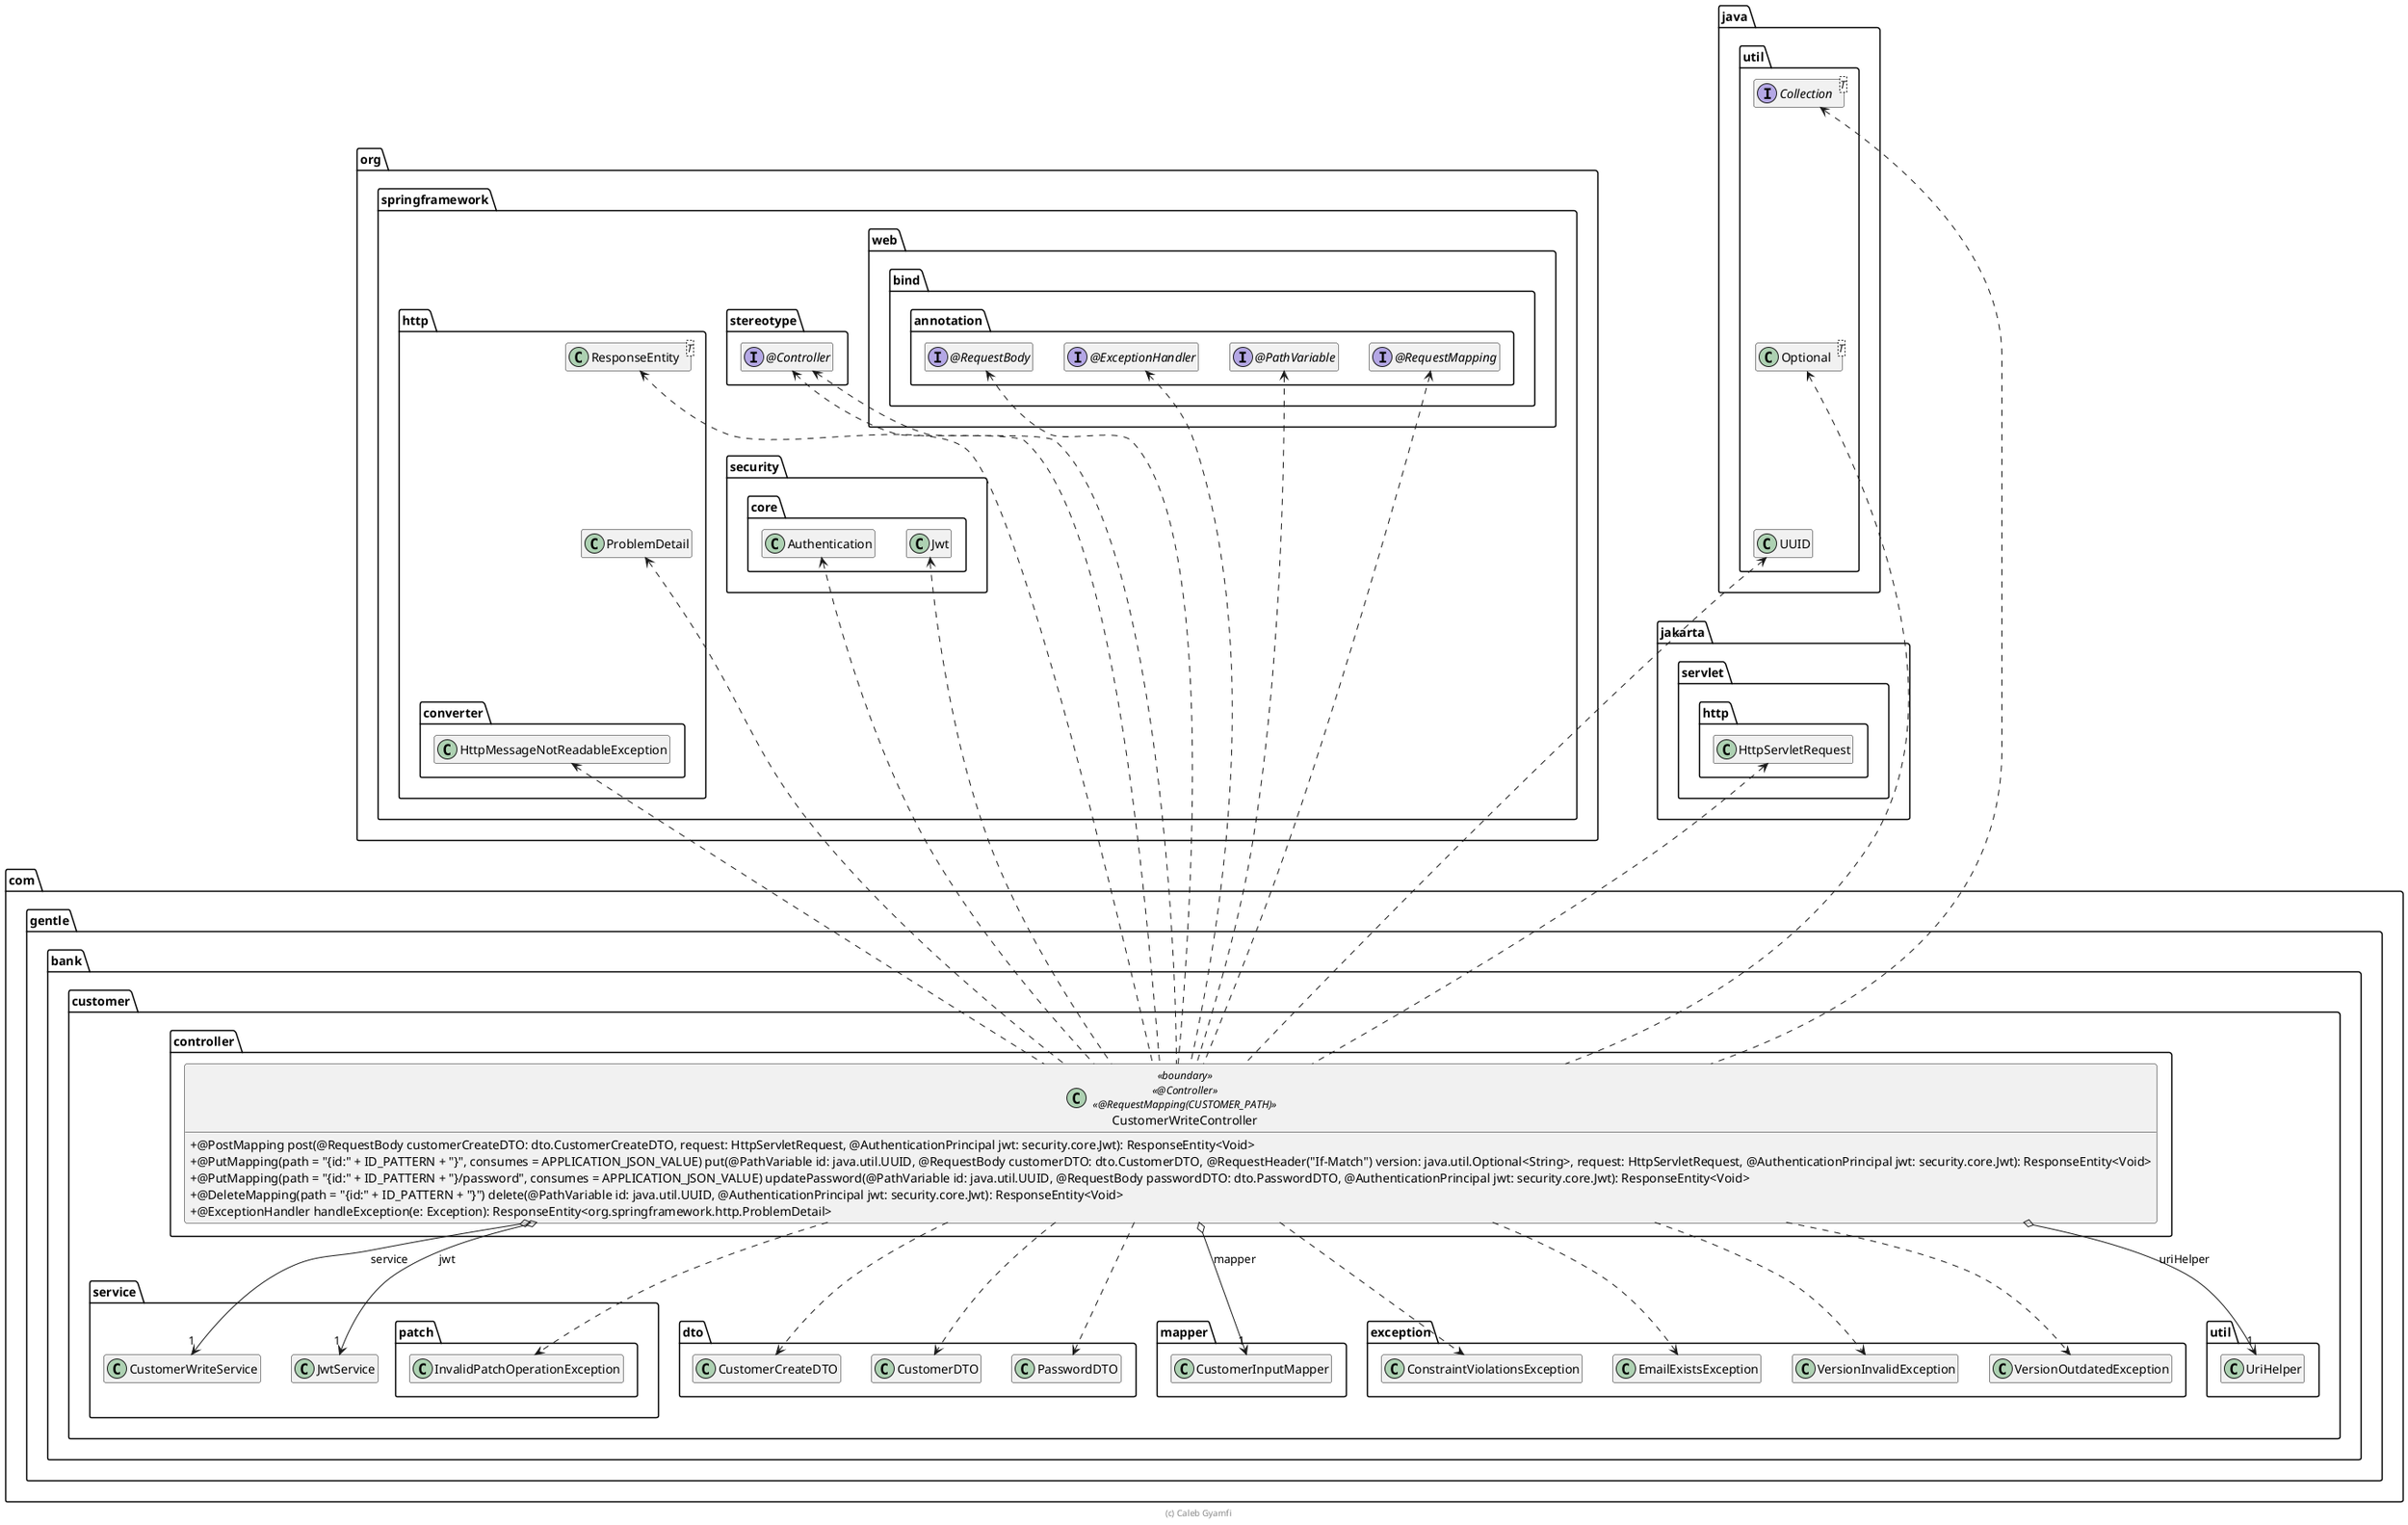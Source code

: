 @startuml CustomerWriteController

skinparam classAttributeIconSize 0

package jakarta.servlet.http {
    class HttpServletRequest
}

package org.springframework {
    package stereotype {
        interface "@Controller" as Controller
    }

    package web.bind.annotation {
        interface "@RequestMapping" as RequestMapping
        interface "@PathVariable" as PathVariable
        interface "@RequestBody" as RequestBody
        interface "@ExceptionHandler" as ExceptionHandler

        RequestBody .left[hidden].> Controller
        ExceptionHandler .left[hidden].> Controller
    }

    package http {
        class ResponseEntity<T>
        class ProblemDetail

        package converter {
            class HttpMessageNotReadableException
        }

        ResponseEntity .[hidden].> ProblemDetail
        ResponseEntity .left[hidden].> Controller
        ProblemDetail .[hidden].> HttpMessageNotReadableException
    }

    package security.core {
        class Authentication
        class Jwt
        ProblemDetail .right[hidden].> Authentication
    }
}

package java.util {
    interface Collection<T>
    class UUID
    class Optional<T>

    Collection .[hidden].> Optional
    Optional .[hidden].> UUID
    HttpServletRequest .up[hidden].> UUID
}

package com.gentle.bank.customer {
    package dto {
        class CustomerCreateDTO
        class CustomerDTO
        class PasswordDTO
    }

    package mapper {
        class CustomerInputMapper
    }

    package service {
        class JwtService
        class CustomerWriteService
    }

    package exception {
        class ConstraintViolationsException
        class EmailExistsException
        class VersionInvalidException
        class VersionOutdatedException
    }

    package service.patch {
        class InvalidPatchOperationException
    }

    package util {
        class UriHelper
    }

    package controller {
        class CustomerWriteController << boundary >> << @Controller >> << @RequestMapping(CUSTOMER_PATH) >> {
            + @PostMapping post(@RequestBody customerCreateDTO: dto.CustomerCreateDTO, request: HttpServletRequest, @AuthenticationPrincipal jwt: security.core.Jwt): ResponseEntity<Void>
            + @PutMapping(path = "{id:" + ID_PATTERN + "}", consumes = APPLICATION_JSON_VALUE) put(@PathVariable id: java.util.UUID, @RequestBody customerDTO: dto.CustomerDTO, @RequestHeader("If-Match") version: java.util.Optional<String>, request: HttpServletRequest, @AuthenticationPrincipal jwt: security.core.Jwt): ResponseEntity<Void>
            + @PutMapping(path = "{id:" + ID_PATTERN + "}/password", consumes = APPLICATION_JSON_VALUE) updatePassword(@PathVariable id: java.util.UUID, @RequestBody passwordDTO: dto.PasswordDTO, @AuthenticationPrincipal jwt: security.core.Jwt): ResponseEntity<Void>
            + @DeleteMapping(path = "{id:" + ID_PATTERN + "}") delete(@PathVariable id: java.util.UUID, @AuthenticationPrincipal jwt: security.core.Jwt): ResponseEntity<Void>
            + @ExceptionHandler handleException(e: Exception): ResponseEntity<org.springframework.http.ProblemDetail>
        }


        CustomerWriteController o-right-> "1" CustomerWriteService : service
        CustomerWriteController o-right-> "1" JwtService : jwt
        CustomerWriteController o-down-> "1" CustomerInputMapper : mapper
        CustomerWriteController o-down-> "1" UriHelper : uriHelper
        CustomerWriteController .down.> CustomerCreateDTO
        CustomerWriteController .down.> CustomerDTO
        CustomerWriteController .down.> PasswordDTO
        CustomerWriteController .down.> ConstraintViolationsException
        CustomerWriteController .down.> EmailExistsException
        CustomerWriteController .down.> VersionInvalidException
        CustomerWriteController .down.> VersionOutdatedException
        CustomerWriteController .down.> InvalidPatchOperationException

        CustomerWriteController .up.> HttpServletRequest
        CustomerWriteController .up.> ResponseEntity


        CustomerWriteController .up.> Jwt
        CustomerWriteController .up.> Collection
        CustomerWriteController .up.> Optional
        CustomerWriteController .up.> UUID
        CustomerWriteController .up.> RequestMapping
        CustomerWriteController .up.> PathVariable
        CustomerWriteController .up.> RequestBody
        CustomerWriteController .up.> ExceptionHandler

        CustomerWriteController .up.> Controller
        CustomerWriteController .up.> Controller
        CustomerWriteController .up.> Authentication
        CustomerWriteController .up.> org.springframework.http.converter.HttpMessageNotReadableException
        CustomerWriteController .up.> ProblemDetail

        ProblemDetail .right[hidden].> Authentication
        HttpServletRequest .up[hidden].> UUID

    }
}

hide empty members

footer (c) Caleb Gyamfi

@enduml
